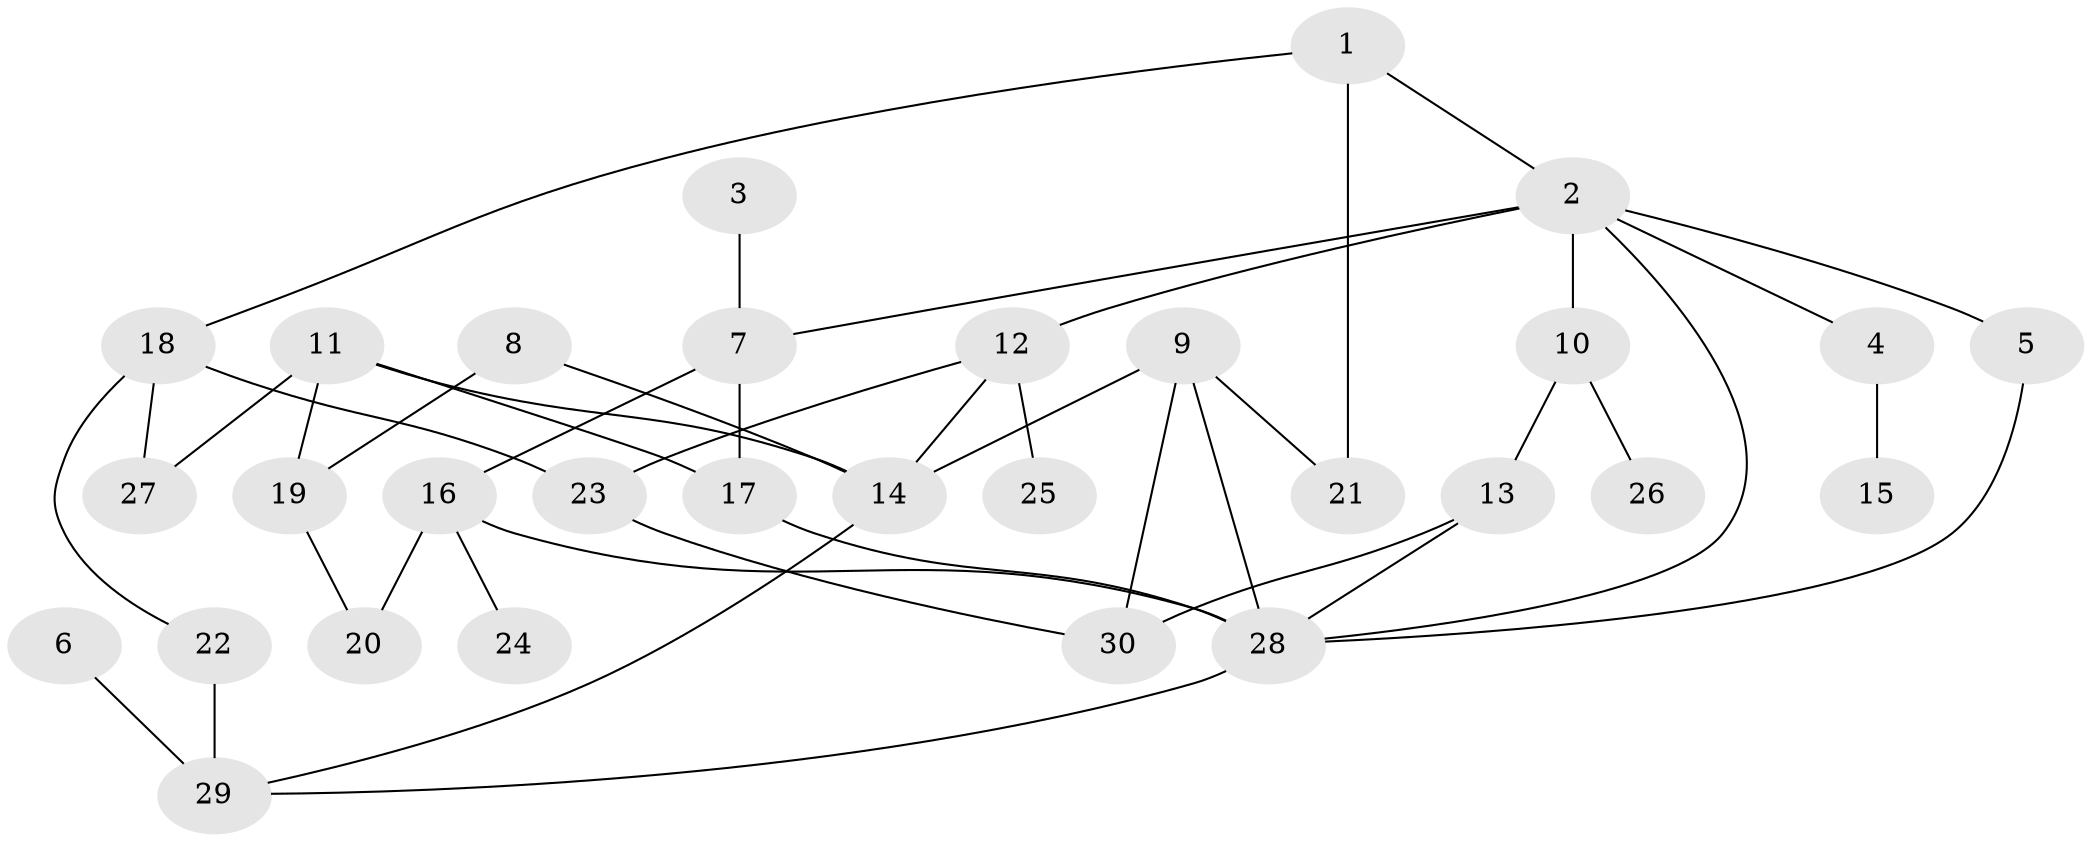 // original degree distribution, {4: 0.11864406779661017, 9: 0.01694915254237288, 3: 0.22033898305084745, 5: 0.05084745762711865, 2: 0.3220338983050847, 6: 0.01694915254237288, 1: 0.2542372881355932}
// Generated by graph-tools (version 1.1) at 2025/36/03/04/25 23:36:07]
// undirected, 30 vertices, 44 edges
graph export_dot {
  node [color=gray90,style=filled];
  1;
  2;
  3;
  4;
  5;
  6;
  7;
  8;
  9;
  10;
  11;
  12;
  13;
  14;
  15;
  16;
  17;
  18;
  19;
  20;
  21;
  22;
  23;
  24;
  25;
  26;
  27;
  28;
  29;
  30;
  1 -- 2 [weight=1.0];
  1 -- 18 [weight=1.0];
  1 -- 21 [weight=1.0];
  2 -- 4 [weight=1.0];
  2 -- 5 [weight=1.0];
  2 -- 7 [weight=1.0];
  2 -- 10 [weight=1.0];
  2 -- 12 [weight=1.0];
  2 -- 28 [weight=1.0];
  3 -- 7 [weight=1.0];
  4 -- 15 [weight=1.0];
  5 -- 28 [weight=1.0];
  6 -- 29 [weight=2.0];
  7 -- 16 [weight=1.0];
  7 -- 17 [weight=1.0];
  8 -- 14 [weight=1.0];
  8 -- 19 [weight=1.0];
  9 -- 14 [weight=1.0];
  9 -- 21 [weight=1.0];
  9 -- 28 [weight=1.0];
  9 -- 30 [weight=1.0];
  10 -- 13 [weight=1.0];
  10 -- 26 [weight=1.0];
  11 -- 14 [weight=1.0];
  11 -- 17 [weight=1.0];
  11 -- 19 [weight=1.0];
  11 -- 27 [weight=1.0];
  12 -- 14 [weight=1.0];
  12 -- 23 [weight=1.0];
  12 -- 25 [weight=1.0];
  13 -- 28 [weight=1.0];
  13 -- 30 [weight=1.0];
  14 -- 29 [weight=1.0];
  16 -- 20 [weight=1.0];
  16 -- 24 [weight=1.0];
  16 -- 28 [weight=1.0];
  17 -- 28 [weight=1.0];
  18 -- 22 [weight=1.0];
  18 -- 23 [weight=1.0];
  18 -- 27 [weight=1.0];
  19 -- 20 [weight=1.0];
  22 -- 29 [weight=2.0];
  23 -- 30 [weight=1.0];
  28 -- 29 [weight=1.0];
}
